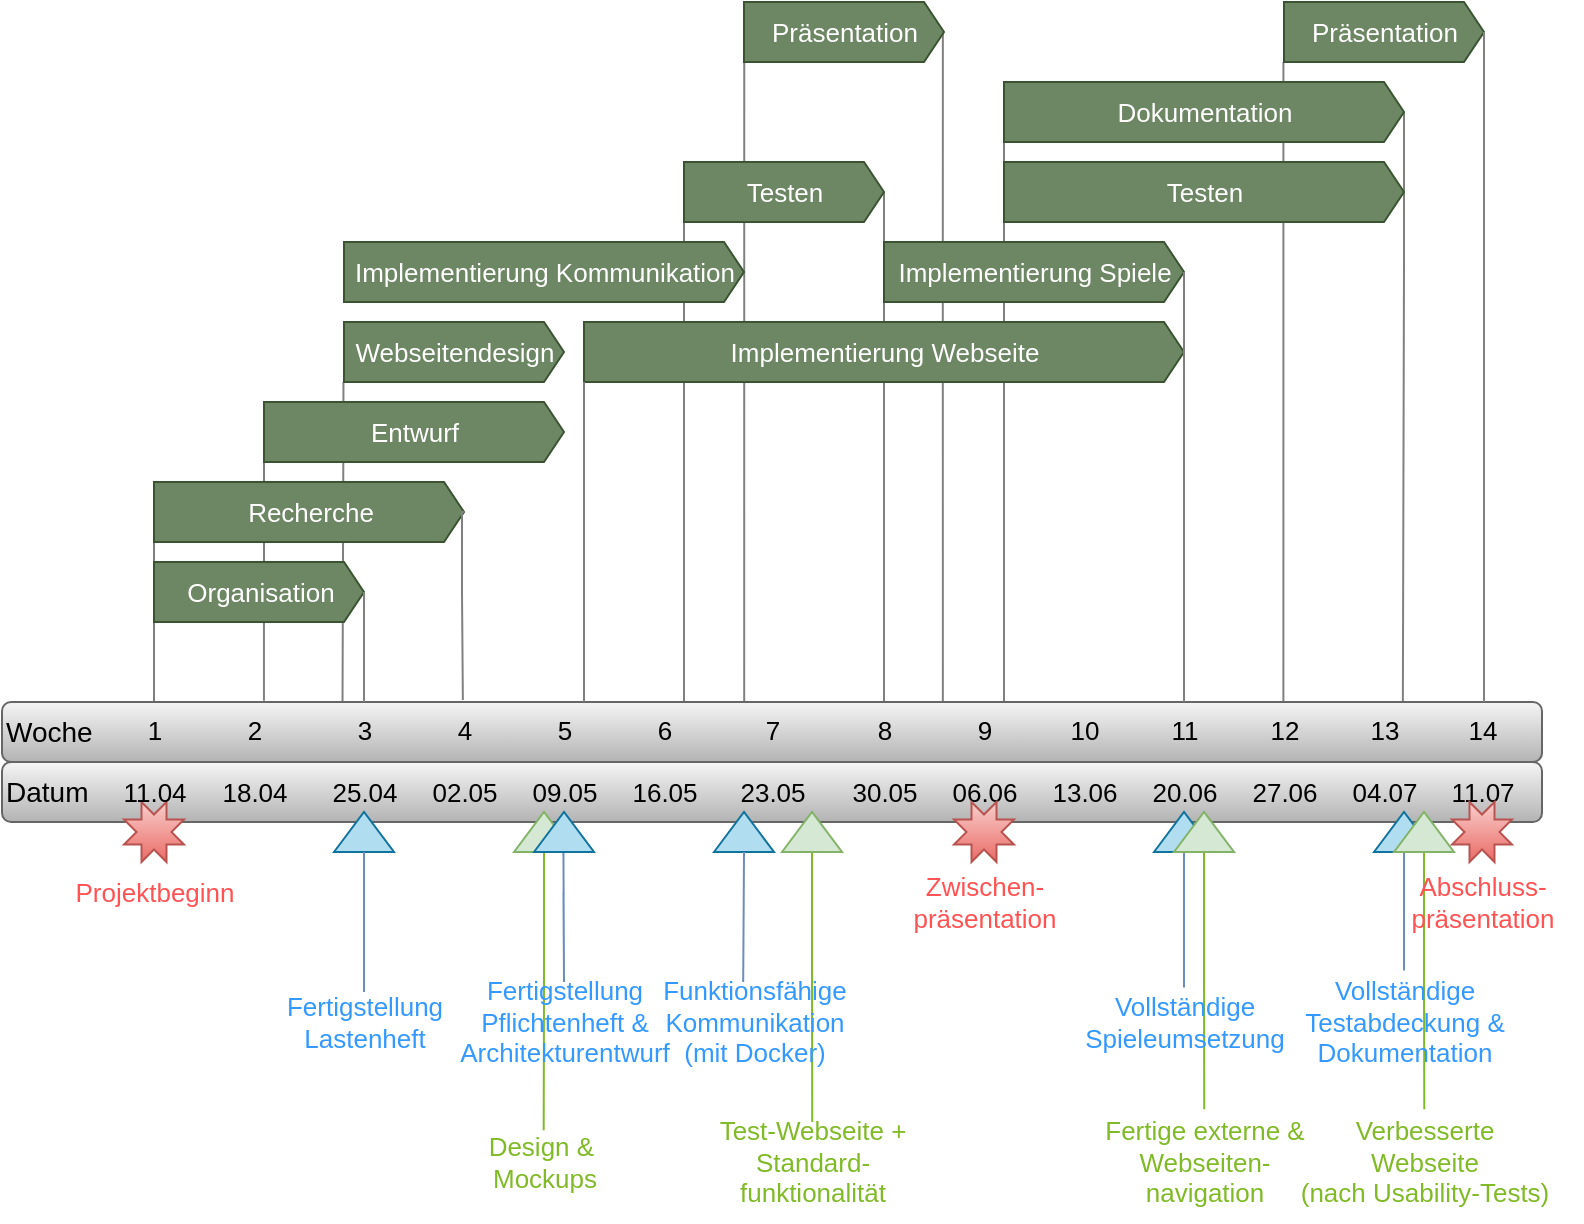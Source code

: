 <mxfile version="24.4.8" type="device">
  <diagram name="Seite-1" id="z0DCrYU8apStYery9Ikm">
    <mxGraphModel dx="1195" dy="628" grid="1" gridSize="10" guides="1" tooltips="1" connect="1" arrows="1" fold="1" page="1" pageScale="1" pageWidth="827" pageHeight="1169" math="0" shadow="0">
      <root>
        <mxCell id="0" />
        <mxCell id="1" parent="0" />
        <mxCell id="Ar2ikB2TclvATsd14L9x-163" style="edgeStyle=orthogonalEdgeStyle;rounded=0;orthogonalLoop=1;jettySize=auto;html=1;exitX=0;exitY=0.5;exitDx=0;exitDy=0;entryX=0.501;entryY=0.061;entryDx=0;entryDy=0;entryPerimeter=0;endArrow=none;endFill=0;fillColor=#d5e8d4;strokeColor=#80BA27;fontSize=13;" edge="1" parent="1" source="Ar2ikB2TclvATsd14L9x-237" target="Ar2ikB2TclvATsd14L9x-238">
          <mxGeometry relative="1" as="geometry" />
        </mxCell>
        <mxCell id="Ar2ikB2TclvATsd14L9x-164" style="edgeStyle=orthogonalEdgeStyle;rounded=0;orthogonalLoop=1;jettySize=auto;html=1;exitX=0;exitY=0.5;exitDx=0;exitDy=0;entryX=0.501;entryY=0.061;entryDx=0;entryDy=0;entryPerimeter=0;endArrow=none;endFill=0;fillColor=#d5e8d4;strokeColor=#80BA27;fontSize=13;" edge="1" parent="1" source="Ar2ikB2TclvATsd14L9x-230" target="Ar2ikB2TclvATsd14L9x-231">
          <mxGeometry relative="1" as="geometry" />
        </mxCell>
        <mxCell id="Ar2ikB2TclvATsd14L9x-165" style="edgeStyle=orthogonalEdgeStyle;rounded=0;orthogonalLoop=1;jettySize=auto;html=1;exitX=0;exitY=0.5;exitDx=0;exitDy=0;entryX=0.498;entryY=0.104;entryDx=0;entryDy=0;entryPerimeter=0;endArrow=none;endFill=0;fillColor=#d5e8d4;strokeColor=#80BA27;fontSize=13;" edge="1" parent="1" source="Ar2ikB2TclvATsd14L9x-228" target="Ar2ikB2TclvATsd14L9x-232">
          <mxGeometry relative="1" as="geometry" />
        </mxCell>
        <mxCell id="Ar2ikB2TclvATsd14L9x-166" style="edgeStyle=orthogonalEdgeStyle;rounded=0;orthogonalLoop=1;jettySize=auto;html=1;exitX=0;exitY=0.5;exitDx=0;exitDy=0;entryX=0.501;entryY=0.167;entryDx=0;entryDy=0;entryPerimeter=0;endArrow=none;endFill=0;fillColor=#d5e8d4;strokeColor=#80BA27;fontSize=13;" edge="1" parent="1" source="Ar2ikB2TclvATsd14L9x-227" target="Ar2ikB2TclvATsd14L9x-229">
          <mxGeometry relative="1" as="geometry" />
        </mxCell>
        <mxCell id="Ar2ikB2TclvATsd14L9x-167" style="edgeStyle=orthogonalEdgeStyle;rounded=0;orthogonalLoop=1;jettySize=auto;html=1;entryX=0.583;entryY=-0.011;entryDx=0;entryDy=0;entryPerimeter=0;startArrow=none;startFill=0;endArrow=none;endFill=0;strokeColor=#808080;exitX=0;exitY=0;exitDx=0;exitDy=30;exitPerimeter=0;" edge="1" parent="1" source="Ar2ikB2TclvATsd14L9x-203">
          <mxGeometry relative="1" as="geometry">
            <mxPoint x="731" y="1070" as="sourcePoint" />
            <mxPoint x="730.71" y="1200" as="targetPoint" />
            <Array as="points">
              <mxPoint x="791" y="1200" />
            </Array>
          </mxGeometry>
        </mxCell>
        <mxCell id="Ar2ikB2TclvATsd14L9x-168" style="edgeStyle=orthogonalEdgeStyle;rounded=0;orthogonalLoop=1;jettySize=auto;html=1;entryX=0.583;entryY=-0.011;entryDx=0;entryDy=0;entryPerimeter=0;startArrow=none;startFill=0;endArrow=none;endFill=0;strokeColor=#808080;exitX=1;exitY=0.5;exitDx=0;exitDy=0;exitPerimeter=0;" edge="1" parent="1" source="Ar2ikB2TclvATsd14L9x-203">
          <mxGeometry relative="1" as="geometry">
            <mxPoint x="891" y="960" as="sourcePoint" />
            <mxPoint x="891" y="1200" as="targetPoint" />
            <Array as="points">
              <mxPoint x="891" y="1010" />
              <mxPoint x="891" y="1010" />
            </Array>
          </mxGeometry>
        </mxCell>
        <mxCell id="Ar2ikB2TclvATsd14L9x-169" style="edgeStyle=orthogonalEdgeStyle;rounded=0;orthogonalLoop=1;jettySize=auto;html=1;entryX=0.583;entryY=-0.011;entryDx=0;entryDy=0;entryPerimeter=0;startArrow=none;startFill=0;endArrow=none;endFill=0;strokeColor=#808080;" edge="1" parent="1">
          <mxGeometry relative="1" as="geometry">
            <mxPoint x="951" y="920" as="sourcePoint" />
            <mxPoint x="951" y="1200" as="targetPoint" />
            <Array as="points">
              <mxPoint x="951" y="980" />
              <mxPoint x="951" y="980" />
            </Array>
          </mxGeometry>
        </mxCell>
        <mxCell id="Ar2ikB2TclvATsd14L9x-170" style="edgeStyle=orthogonalEdgeStyle;rounded=0;orthogonalLoop=1;jettySize=auto;html=1;entryX=0.993;entryY=0.017;entryDx=0;entryDy=0;entryPerimeter=0;startArrow=none;startFill=0;endArrow=none;endFill=0;strokeColor=#808080;exitX=0;exitY=0;exitDx=0;exitDy=30;exitPerimeter=0;" edge="1" parent="1">
          <mxGeometry relative="1" as="geometry">
            <mxPoint x="1090.71" y="880" as="sourcePoint" />
            <mxPoint x="1090.71" y="1201" as="targetPoint" />
            <Array as="points">
              <mxPoint x="1090.71" y="1200" />
            </Array>
          </mxGeometry>
        </mxCell>
        <mxCell id="Ar2ikB2TclvATsd14L9x-171" style="edgeStyle=orthogonalEdgeStyle;rounded=0;orthogonalLoop=1;jettySize=auto;html=1;entryX=0.583;entryY=-0.011;entryDx=0;entryDy=0;entryPerimeter=0;startArrow=none;startFill=0;endArrow=none;endFill=0;strokeColor=#808080;exitX=1;exitY=0.5;exitDx=0;exitDy=0;exitPerimeter=0;" edge="1" parent="1" source="Ar2ikB2TclvATsd14L9x-207">
          <mxGeometry relative="1" as="geometry">
            <mxPoint x="1151" y="910" as="sourcePoint" />
            <mxPoint x="1150.43" y="1200" as="targetPoint" />
            <Array as="points">
              <mxPoint x="1151" y="980" />
              <mxPoint x="1150" y="980" />
            </Array>
          </mxGeometry>
        </mxCell>
        <mxCell id="Ar2ikB2TclvATsd14L9x-172" style="edgeStyle=orthogonalEdgeStyle;rounded=0;orthogonalLoop=1;jettySize=auto;html=1;entryX=0.583;entryY=-0.011;entryDx=0;entryDy=0;entryPerimeter=0;startArrow=none;startFill=0;endArrow=none;endFill=0;strokeColor=#808080;exitX=1;exitY=0.5;exitDx=0;exitDy=0;exitPerimeter=0;" edge="1" parent="1">
          <mxGeometry relative="1" as="geometry">
            <mxPoint x="920.43" y="865" as="sourcePoint" />
            <mxPoint x="920.43" y="1200" as="targetPoint" />
            <Array as="points">
              <mxPoint x="920.43" y="980" />
              <mxPoint x="920.43" y="980" />
            </Array>
          </mxGeometry>
        </mxCell>
        <mxCell id="Ar2ikB2TclvATsd14L9x-173" style="edgeStyle=orthogonalEdgeStyle;rounded=0;orthogonalLoop=1;jettySize=auto;html=1;entryX=0.993;entryY=0.017;entryDx=0;entryDy=0;entryPerimeter=0;startArrow=none;startFill=0;endArrow=none;endFill=0;strokeColor=#808080;exitX=0;exitY=0;exitDx=0;exitDy=30;exitPerimeter=0;" edge="1" parent="1">
          <mxGeometry relative="1" as="geometry">
            <mxPoint x="821.13" y="880" as="sourcePoint" />
            <mxPoint x="820.71" y="1201.02" as="targetPoint" />
            <Array as="points">
              <mxPoint x="821.13" y="1200" />
            </Array>
          </mxGeometry>
        </mxCell>
        <mxCell id="Ar2ikB2TclvATsd14L9x-174" style="edgeStyle=orthogonalEdgeStyle;rounded=0;orthogonalLoop=1;jettySize=auto;html=1;entryX=0.321;entryY=-0.002;entryDx=0;entryDy=0;entryPerimeter=0;startArrow=none;startFill=0;endArrow=none;endFill=0;strokeColor=#808080;exitX=1;exitY=0.5;exitDx=0;exitDy=0;exitPerimeter=0;" edge="1" parent="1" target="Ar2ikB2TclvATsd14L9x-184">
          <mxGeometry relative="1" as="geometry">
            <mxPoint x="620.72" y="1040" as="sourcePoint" />
            <mxPoint x="620.43" y="1175" as="targetPoint" />
            <Array as="points">
              <mxPoint x="621" y="1066" />
            </Array>
          </mxGeometry>
        </mxCell>
        <mxCell id="Ar2ikB2TclvATsd14L9x-175" style="edgeStyle=orthogonalEdgeStyle;rounded=0;orthogonalLoop=1;jettySize=auto;html=1;entryX=0.583;entryY=-0.011;entryDx=0;entryDy=0;entryPerimeter=0;startArrow=none;startFill=0;endArrow=none;endFill=0;exitX=0;exitY=0;exitDx=0;exitDy=30;exitPerimeter=0;strokeColor=#808080;" edge="1" parent="1" source="Ar2ikB2TclvATsd14L9x-193">
          <mxGeometry relative="1" as="geometry">
            <mxPoint x="526" y="1144.97" as="sourcePoint" />
            <mxPoint x="526" y="1199.97" as="targetPoint" />
            <Array as="points" />
          </mxGeometry>
        </mxCell>
        <mxCell id="Ar2ikB2TclvATsd14L9x-176" style="edgeStyle=orthogonalEdgeStyle;rounded=0;orthogonalLoop=1;jettySize=auto;html=1;exitX=0;exitY=0;exitDx=0;exitDy=30;exitPerimeter=0;entryX=0.583;entryY=-0.011;entryDx=0;entryDy=0;entryPerimeter=0;startArrow=none;startFill=0;endArrow=none;endFill=0;strokeColor=#808080;" edge="1" parent="1" source="Ar2ikB2TclvATsd14L9x-195" target="Ar2ikB2TclvATsd14L9x-183">
          <mxGeometry relative="1" as="geometry" />
        </mxCell>
        <mxCell id="Ar2ikB2TclvATsd14L9x-177" value="&lt;div style=&quot;font-size: 13px;&quot; align=&quot;left&quot;&gt;&lt;font style=&quot;font-size: 14px;&quot;&gt;Woche&lt;/font&gt;&lt;/div&gt;" style="rounded=1;whiteSpace=wrap;html=1;align=left;strokeColor=#666666;fillColor=#f5f5f5;gradientColor=#b3b3b3;" vertex="1" parent="1">
          <mxGeometry x="450" y="1200" width="770" height="30" as="geometry" />
        </mxCell>
        <mxCell id="Ar2ikB2TclvATsd14L9x-178" value="&lt;div style=&quot;font-size: 13px;&quot; align=&quot;left&quot;&gt;&lt;font style=&quot;font-size: 14px;&quot;&gt;Datum&lt;/font&gt;&lt;/div&gt;" style="rounded=1;whiteSpace=wrap;html=1;align=left;fillColor=#f5f5f5;strokeColor=#666666;gradientColor=#b3b3b3;" vertex="1" parent="1">
          <mxGeometry x="450" y="1230" width="770" height="30" as="geometry" />
        </mxCell>
        <mxCell id="Ar2ikB2TclvATsd14L9x-179" value="" style="verticalLabelPosition=bottom;verticalAlign=top;html=1;shape=mxgraph.basic.8_point_star;fillColor=#f8cecc;gradientColor=#ea6b66;strokeColor=#b85450;" vertex="1" parent="1">
          <mxGeometry x="511" y="1250" width="30" height="30" as="geometry" />
        </mxCell>
        <mxCell id="Ar2ikB2TclvATsd14L9x-180" value="" style="triangle;whiteSpace=wrap;html=1;rotation=-90;fillColor=#b1ddf0;strokeColor=#10739e;" vertex="1" parent="1">
          <mxGeometry x="1031" y="1250" width="20" height="30" as="geometry" />
        </mxCell>
        <mxCell id="Ar2ikB2TclvATsd14L9x-181" value="&lt;div style=&quot;font-size: 13px;&quot;&gt;&lt;font style=&quot;font-size: 13px;&quot;&gt;1&lt;/font&gt;&lt;/div&gt;&lt;div style=&quot;font-size: 13px;&quot;&gt;&lt;font style=&quot;font-size: 13px;&quot;&gt;&lt;br&gt;&lt;/font&gt;&lt;/div&gt;&lt;div style=&quot;font-size: 13px;&quot;&gt;&lt;font style=&quot;font-size: 13px;&quot;&gt;11.04&lt;/font&gt;&lt;br&gt;&lt;/div&gt;" style="text;html=1;align=center;verticalAlign=middle;resizable=0;points=[];autosize=1;strokeColor=none;fillColor=none;" vertex="1" parent="1">
          <mxGeometry x="501" y="1200" width="50" height="60" as="geometry" />
        </mxCell>
        <mxCell id="Ar2ikB2TclvATsd14L9x-182" value="&lt;font color=&quot;#ff5353&quot; style=&quot;font-size: 13px;&quot;&gt;Projektbeginn&lt;/font&gt;" style="text;html=1;align=center;verticalAlign=middle;resizable=0;points=[];autosize=1;strokeColor=none;fillColor=none;fontSize=13;" vertex="1" parent="1">
          <mxGeometry x="476" y="1280" width="100" height="30" as="geometry" />
        </mxCell>
        <mxCell id="Ar2ikB2TclvATsd14L9x-183" value="&lt;div style=&quot;font-size: 13px;&quot;&gt;&lt;font style=&quot;font-size: 13px;&quot;&gt;2&lt;br&gt;&lt;/font&gt;&lt;/div&gt;&lt;div style=&quot;font-size: 13px;&quot;&gt;&lt;font style=&quot;font-size: 13px;&quot;&gt;&lt;br&gt;&lt;/font&gt;&lt;/div&gt;&lt;div style=&quot;font-size: 13px;&quot;&gt;&lt;font style=&quot;font-size: 13px;&quot;&gt;18.04&lt;/font&gt;&lt;br&gt;&lt;/div&gt;" style="text;html=1;align=center;verticalAlign=middle;resizable=0;points=[];autosize=1;strokeColor=none;fillColor=none;" vertex="1" parent="1">
          <mxGeometry x="546" y="1200" width="60" height="60" as="geometry" />
        </mxCell>
        <mxCell id="Ar2ikB2TclvATsd14L9x-184" value="&lt;div style=&quot;font-size: 13px;&quot;&gt;&lt;font style=&quot;font-size: 13px;&quot;&gt;3&lt;/font&gt;&lt;/div&gt;&lt;div style=&quot;font-size: 13px;&quot;&gt;&lt;font style=&quot;font-size: 13px;&quot;&gt;&lt;br&gt;&lt;/font&gt;&lt;/div&gt;&lt;div style=&quot;font-size: 13px;&quot;&gt;&lt;font style=&quot;font-size: 13px;&quot;&gt;&lt;font style=&quot;font-size: 13px;&quot;&gt;25.04&lt;/font&gt;&lt;font style=&quot;font-size: 13px;&quot;&gt;&lt;br&gt;&lt;/font&gt;&lt;/font&gt;&lt;/div&gt;" style="text;html=1;align=center;verticalAlign=middle;resizable=0;points=[];autosize=1;strokeColor=none;fillColor=none;" vertex="1" parent="1">
          <mxGeometry x="601" y="1200" width="60" height="60" as="geometry" />
        </mxCell>
        <mxCell id="Ar2ikB2TclvATsd14L9x-185" value="&lt;div style=&quot;font-size: 13px;&quot;&gt;&lt;font style=&quot;font-size: 13px;&quot;&gt;4&lt;/font&gt;&lt;/div&gt;&lt;div style=&quot;font-size: 13px;&quot;&gt;&lt;font style=&quot;font-size: 13px;&quot;&gt;&lt;br&gt;&lt;/font&gt;&lt;/div&gt;&lt;div style=&quot;font-size: 13px;&quot;&gt;&lt;font style=&quot;font-size: 13px;&quot;&gt;&lt;font style=&quot;font-size: 13px;&quot;&gt;02.05&lt;/font&gt;&lt;font style=&quot;font-size: 13px;&quot;&gt;&lt;br&gt;&lt;/font&gt;&lt;/font&gt;&lt;/div&gt;" style="text;html=1;align=center;verticalAlign=middle;resizable=0;points=[];autosize=1;strokeColor=none;fillColor=none;" vertex="1" parent="1">
          <mxGeometry x="651" y="1200" width="60" height="60" as="geometry" />
        </mxCell>
        <mxCell id="Ar2ikB2TclvATsd14L9x-186" value="&lt;div style=&quot;font-size: 13px;&quot;&gt;&lt;font style=&quot;font-size: 13px;&quot;&gt;5&lt;/font&gt;&lt;/div&gt;&lt;div style=&quot;font-size: 13px;&quot;&gt;&lt;font style=&quot;font-size: 13px;&quot;&gt;&lt;br&gt;&lt;/font&gt;&lt;/div&gt;&lt;div style=&quot;font-size: 13px;&quot;&gt;&lt;font style=&quot;font-size: 13px;&quot;&gt;&lt;font style=&quot;font-size: 13px;&quot;&gt;09.05&lt;/font&gt;&lt;font style=&quot;font-size: 13px;&quot;&gt;&lt;br&gt;&lt;/font&gt;&lt;/font&gt;&lt;/div&gt;" style="text;html=1;align=center;verticalAlign=middle;resizable=0;points=[];autosize=1;strokeColor=none;fillColor=none;" vertex="1" parent="1">
          <mxGeometry x="701" y="1200" width="60" height="60" as="geometry" />
        </mxCell>
        <mxCell id="Ar2ikB2TclvATsd14L9x-187" value="&lt;font style=&quot;font-size: 13px;&quot;&gt;6&lt;/font&gt;&lt;br&gt;&lt;div style=&quot;font-size: 13px;&quot;&gt;&lt;font style=&quot;font-size: 13px;&quot;&gt;&lt;br&gt;&lt;/font&gt;&lt;/div&gt;&lt;div style=&quot;font-size: 13px;&quot;&gt;&lt;font style=&quot;font-size: 13px;&quot;&gt;&lt;font style=&quot;font-size: 13px;&quot;&gt;16.05&lt;/font&gt;&lt;font style=&quot;font-size: 13px;&quot;&gt;&lt;br&gt;&lt;/font&gt;&lt;/font&gt;&lt;/div&gt;" style="text;html=1;align=center;verticalAlign=middle;resizable=0;points=[];autosize=1;strokeColor=none;fillColor=none;" vertex="1" parent="1">
          <mxGeometry x="751" y="1200" width="60" height="60" as="geometry" />
        </mxCell>
        <mxCell id="Ar2ikB2TclvATsd14L9x-188" value="&lt;div style=&quot;font-size: 13px;&quot;&gt;7&lt;br&gt;&lt;/div&gt;&lt;div style=&quot;font-size: 13px;&quot;&gt;&lt;font style=&quot;font-size: 13px;&quot;&gt;&lt;br&gt;&lt;/font&gt;&lt;/div&gt;&lt;div style=&quot;font-size: 13px;&quot;&gt;&lt;font style=&quot;font-size: 13px;&quot;&gt;&lt;font style=&quot;font-size: 13px;&quot;&gt;23.05&lt;/font&gt;&lt;font style=&quot;font-size: 13px;&quot;&gt;&lt;br&gt;&lt;/font&gt;&lt;/font&gt;&lt;/div&gt;" style="text;html=1;align=center;verticalAlign=middle;resizable=0;points=[];autosize=1;strokeColor=none;fillColor=none;" vertex="1" parent="1">
          <mxGeometry x="805" y="1200" width="60" height="60" as="geometry" />
        </mxCell>
        <mxCell id="Ar2ikB2TclvATsd14L9x-189" value="&lt;div style=&quot;font-size: 13px;&quot;&gt;&lt;font style=&quot;font-size: 13px;&quot;&gt;8&lt;/font&gt;&lt;/div&gt;&lt;div style=&quot;font-size: 13px;&quot;&gt;&lt;font style=&quot;font-size: 13px;&quot;&gt;&lt;br&gt;&lt;/font&gt;&lt;/div&gt;&lt;div style=&quot;font-size: 13px;&quot;&gt;&lt;font style=&quot;font-size: 13px;&quot;&gt;&lt;font style=&quot;font-size: 13px;&quot;&gt;30.05&lt;/font&gt;&lt;font style=&quot;font-size: 13px;&quot;&gt;&lt;br&gt;&lt;/font&gt;&lt;/font&gt;&lt;/div&gt;" style="text;html=1;align=center;verticalAlign=middle;resizable=0;points=[];autosize=1;strokeColor=none;fillColor=none;" vertex="1" parent="1">
          <mxGeometry x="861" y="1200" width="60" height="60" as="geometry" />
        </mxCell>
        <mxCell id="Ar2ikB2TclvATsd14L9x-190" value="&lt;div style=&quot;font-size: 13px;&quot;&gt;&lt;font style=&quot;font-size: 13px;&quot;&gt;9&lt;/font&gt;&lt;/div&gt;&lt;div style=&quot;font-size: 13px;&quot;&gt;&lt;font style=&quot;font-size: 13px;&quot;&gt;&lt;br&gt;&lt;/font&gt;&lt;/div&gt;&lt;div style=&quot;font-size: 13px;&quot;&gt;&lt;font style=&quot;font-size: 13px;&quot;&gt;&lt;font style=&quot;font-size: 13px;&quot;&gt;06.06&lt;/font&gt;&lt;font style=&quot;font-size: 13px;&quot;&gt;&lt;br&gt;&lt;/font&gt;&lt;/font&gt;&lt;/div&gt;" style="text;html=1;align=center;verticalAlign=middle;resizable=0;points=[];autosize=1;strokeColor=none;fillColor=none;" vertex="1" parent="1">
          <mxGeometry x="911" y="1200" width="60" height="60" as="geometry" />
        </mxCell>
        <mxCell id="Ar2ikB2TclvATsd14L9x-191" value="&lt;div style=&quot;font-size: 13px;&quot;&gt;&lt;font style=&quot;font-size: 13px;&quot;&gt;10&lt;/font&gt;&lt;/div&gt;&lt;div style=&quot;font-size: 13px;&quot;&gt;&lt;font style=&quot;font-size: 13px;&quot;&gt;&lt;br&gt;&lt;/font&gt;&lt;/div&gt;&lt;div style=&quot;font-size: 13px;&quot;&gt;&lt;font style=&quot;font-size: 13px;&quot;&gt;&lt;font style=&quot;font-size: 13px;&quot;&gt;13.06&lt;/font&gt;&lt;font style=&quot;font-size: 13px;&quot;&gt;&lt;br&gt;&lt;/font&gt;&lt;/font&gt;&lt;/div&gt;" style="text;html=1;align=center;verticalAlign=middle;resizable=0;points=[];autosize=1;strokeColor=none;fillColor=none;" vertex="1" parent="1">
          <mxGeometry x="961" y="1200" width="60" height="60" as="geometry" />
        </mxCell>
        <mxCell id="Ar2ikB2TclvATsd14L9x-192" value="" style="verticalLabelPosition=bottom;verticalAlign=top;html=1;shape=mxgraph.basic.8_point_star;fillColor=#f8cecc;gradientColor=#ea6b66;strokeColor=#b85450;" vertex="1" parent="1">
          <mxGeometry x="926" y="1250" width="30" height="30" as="geometry" />
        </mxCell>
        <mxCell id="Ar2ikB2TclvATsd14L9x-193" value="Recherche" style="html=1;shadow=0;dashed=0;align=center;verticalAlign=middle;shape=mxgraph.arrows2.arrow;dy=0;dx=10;notch=0;fillColor=#6d8764;fontColor=#ffffff;strokeColor=#3A5431;fontSize=13;" vertex="1" parent="1">
          <mxGeometry x="526" y="1090" width="155" height="30" as="geometry" />
        </mxCell>
        <mxCell id="Ar2ikB2TclvATsd14L9x-194" value="Organisation" style="html=1;shadow=0;dashed=0;align=center;verticalAlign=middle;shape=mxgraph.arrows2.arrow;dy=0;dx=10;notch=0;fillColor=#6d8764;fontColor=#ffffff;strokeColor=#3A5431;fontSize=13;" vertex="1" parent="1">
          <mxGeometry x="526" y="1130" width="105" height="30" as="geometry" />
        </mxCell>
        <mxCell id="Ar2ikB2TclvATsd14L9x-195" value="Entwurf" style="html=1;shadow=0;dashed=0;align=center;verticalAlign=middle;shape=mxgraph.arrows2.arrow;dy=0;dx=10;notch=0;fillColor=#6d8764;fontColor=#ffffff;strokeColor=#3A5431;fontSize=13;" vertex="1" parent="1">
          <mxGeometry x="581" y="1050" width="150" height="30" as="geometry" />
        </mxCell>
        <mxCell id="Ar2ikB2TclvATsd14L9x-196" style="edgeStyle=orthogonalEdgeStyle;rounded=0;orthogonalLoop=1;jettySize=auto;html=1;entryX=0.583;entryY=-0.011;entryDx=0;entryDy=0;entryPerimeter=0;startArrow=none;startFill=0;endArrow=none;endFill=0;strokeColor=#808080;exitX=1;exitY=0.5;exitDx=0;exitDy=0;exitPerimeter=0;" edge="1" parent="1" source="Ar2ikB2TclvATsd14L9x-193">
          <mxGeometry relative="1" as="geometry">
            <mxPoint x="680" y="1150" as="sourcePoint" />
            <mxPoint x="680.43" y="1199" as="targetPoint" />
            <Array as="points">
              <mxPoint x="680" y="1145" />
              <mxPoint x="680" y="1180" />
            </Array>
          </mxGeometry>
        </mxCell>
        <mxCell id="Ar2ikB2TclvATsd14L9x-197" style="edgeStyle=orthogonalEdgeStyle;rounded=0;orthogonalLoop=1;jettySize=auto;html=1;startArrow=none;startFill=0;endArrow=none;endFill=0;exitX=1;exitY=0.5;exitDx=0;exitDy=0;exitPerimeter=0;strokeColor=#808080;" edge="1" parent="1" source="Ar2ikB2TclvATsd14L9x-194">
          <mxGeometry relative="1" as="geometry">
            <mxPoint x="631" y="1140" as="sourcePoint" />
            <mxPoint x="631" y="1200" as="targetPoint" />
            <Array as="points">
              <mxPoint x="631" y="1160" />
              <mxPoint x="631" y="1160" />
            </Array>
          </mxGeometry>
        </mxCell>
        <mxCell id="Ar2ikB2TclvATsd14L9x-198" value="" style="triangle;whiteSpace=wrap;html=1;rotation=-90;fillColor=#b1ddf0;strokeColor=#10739e;" vertex="1" parent="1">
          <mxGeometry x="621" y="1250" width="20" height="30" as="geometry" />
        </mxCell>
        <mxCell id="Ar2ikB2TclvATsd14L9x-199" value="Implementierung Kommunikation" style="html=1;shadow=0;dashed=0;align=center;verticalAlign=middle;shape=mxgraph.arrows2.arrow;dy=0;dx=10;notch=0;fillColor=#6d8764;fontColor=#ffffff;strokeColor=#3A5431;fontSize=13;" vertex="1" parent="1">
          <mxGeometry x="621" y="970" width="200" height="30" as="geometry" />
        </mxCell>
        <mxCell id="Ar2ikB2TclvATsd14L9x-200" value="Implementierung Spiele" style="html=1;shadow=0;dashed=0;align=center;verticalAlign=middle;shape=mxgraph.arrows2.arrow;dy=0;dx=10;notch=0;fillColor=#6d8764;fontColor=#ffffff;strokeColor=#3A5431;fontSize=13;" vertex="1" parent="1">
          <mxGeometry x="891" y="970" width="150" height="30" as="geometry" />
        </mxCell>
        <mxCell id="Ar2ikB2TclvATsd14L9x-201" value="Webseitendesign" style="html=1;shadow=0;dashed=0;align=center;verticalAlign=middle;shape=mxgraph.arrows2.arrow;dy=0;dx=10;notch=0;fillColor=#6d8764;fontColor=#ffffff;strokeColor=#3A5431;fontSize=13;" vertex="1" parent="1">
          <mxGeometry x="621" y="1010" width="110" height="30" as="geometry" />
        </mxCell>
        <mxCell id="Ar2ikB2TclvATsd14L9x-202" value="Präsentation" style="html=1;shadow=0;dashed=0;align=center;verticalAlign=middle;shape=mxgraph.arrows2.arrow;dy=0;dx=10;notch=0;fillColor=#6d8764;fontColor=#ffffff;strokeColor=#3A5431;fontSize=13;" vertex="1" parent="1">
          <mxGeometry x="821" y="850" width="100" height="30" as="geometry" />
        </mxCell>
        <mxCell id="Ar2ikB2TclvATsd14L9x-203" value="Testen" style="html=1;shadow=0;dashed=0;align=center;verticalAlign=middle;shape=mxgraph.arrows2.arrow;dy=0;dx=10;notch=0;fillColor=#6d8764;fontColor=#ffffff;strokeColor=#3A5431;fontSize=13;" vertex="1" parent="1">
          <mxGeometry x="791" y="930" width="100" height="30" as="geometry" />
        </mxCell>
        <mxCell id="Ar2ikB2TclvATsd14L9x-204" value="Implementierung Webseite" style="html=1;shadow=0;dashed=0;align=center;verticalAlign=middle;shape=mxgraph.arrows2.arrow;dy=0;dx=10;notch=0;fillColor=#6d8764;fontColor=#ffffff;strokeColor=#3A5431;fontSize=13;" vertex="1" parent="1">
          <mxGeometry x="741" y="1010" width="300" height="30" as="geometry" />
        </mxCell>
        <mxCell id="Ar2ikB2TclvATsd14L9x-205" style="edgeStyle=orthogonalEdgeStyle;rounded=0;orthogonalLoop=1;jettySize=auto;html=1;entryX=0.583;entryY=-0.011;entryDx=0;entryDy=0;entryPerimeter=0;startArrow=none;startFill=0;endArrow=none;endFill=0;strokeColor=#808080;" edge="1" parent="1">
          <mxGeometry relative="1" as="geometry">
            <mxPoint x="741" y="1040" as="sourcePoint" />
            <mxPoint x="741" y="1200" as="targetPoint" />
            <Array as="points">
              <mxPoint x="741.29" y="1091" />
            </Array>
          </mxGeometry>
        </mxCell>
        <mxCell id="Ar2ikB2TclvATsd14L9x-206" value="Testen" style="html=1;shadow=0;dashed=0;align=center;verticalAlign=middle;shape=mxgraph.arrows2.arrow;dy=0;dx=10;notch=0;fillColor=#6d8764;fontColor=#ffffff;strokeColor=#3A5431;fontSize=13;" vertex="1" parent="1">
          <mxGeometry x="951" y="930" width="200" height="30" as="geometry" />
        </mxCell>
        <mxCell id="Ar2ikB2TclvATsd14L9x-207" value="Dokumentation" style="html=1;shadow=0;dashed=0;align=center;verticalAlign=middle;shape=mxgraph.arrows2.arrow;dy=0;dx=10;notch=0;fillColor=#6d8764;fontColor=#ffffff;strokeColor=#3A5431;fontSize=13;" vertex="1" parent="1">
          <mxGeometry x="951" y="890" width="200" height="30" as="geometry" />
        </mxCell>
        <mxCell id="Ar2ikB2TclvATsd14L9x-208" value="&lt;div style=&quot;font-size: 13px;&quot;&gt;&lt;font style=&quot;font-size: 13px;&quot;&gt;11&lt;/font&gt;&lt;/div&gt;&lt;div style=&quot;font-size: 13px;&quot;&gt;&lt;font style=&quot;font-size: 13px;&quot;&gt;&lt;br&gt;&lt;/font&gt;&lt;/div&gt;&lt;div style=&quot;font-size: 13px;&quot;&gt;&lt;font style=&quot;font-size: 13px;&quot;&gt;&lt;font style=&quot;font-size: 13px;&quot;&gt;20.06&lt;/font&gt;&lt;font style=&quot;font-size: 13px;&quot;&gt;&lt;br&gt;&lt;/font&gt;&lt;/font&gt;&lt;/div&gt;" style="text;html=1;align=center;verticalAlign=middle;resizable=0;points=[];autosize=1;strokeColor=none;fillColor=none;" vertex="1" parent="1">
          <mxGeometry x="1011" y="1200" width="60" height="60" as="geometry" />
        </mxCell>
        <mxCell id="Ar2ikB2TclvATsd14L9x-209" value="&lt;div style=&quot;font-size: 13px;&quot;&gt;&lt;font style=&quot;font-size: 13px;&quot;&gt;12&lt;/font&gt;&lt;/div&gt;&lt;div style=&quot;font-size: 13px;&quot;&gt;&lt;font style=&quot;font-size: 13px;&quot;&gt;&lt;br&gt;&lt;/font&gt;&lt;/div&gt;&lt;div style=&quot;font-size: 13px;&quot;&gt;&lt;font style=&quot;font-size: 13px;&quot;&gt;&lt;font style=&quot;font-size: 13px;&quot;&gt;27.06&lt;/font&gt;&lt;font style=&quot;font-size: 13px;&quot;&gt;&lt;br&gt;&lt;/font&gt;&lt;/font&gt;&lt;/div&gt;" style="text;html=1;align=center;verticalAlign=middle;resizable=0;points=[];autosize=1;strokeColor=none;fillColor=none;" vertex="1" parent="1">
          <mxGeometry x="1061" y="1200" width="60" height="60" as="geometry" />
        </mxCell>
        <mxCell id="Ar2ikB2TclvATsd14L9x-210" value="&lt;div style=&quot;font-size: 13px;&quot;&gt;&lt;font style=&quot;font-size: 13px;&quot;&gt;13&lt;/font&gt;&lt;/div&gt;&lt;div style=&quot;font-size: 13px;&quot;&gt;&lt;font style=&quot;font-size: 13px;&quot;&gt;&lt;br&gt;&lt;/font&gt;&lt;/div&gt;&lt;div style=&quot;font-size: 13px;&quot;&gt;&lt;font style=&quot;font-size: 13px;&quot;&gt;&lt;font style=&quot;font-size: 13px;&quot;&gt;04.07&lt;/font&gt;&lt;font style=&quot;font-size: 13px;&quot;&gt;&lt;br&gt;&lt;/font&gt;&lt;/font&gt;&lt;/div&gt;" style="text;html=1;align=center;verticalAlign=middle;resizable=0;points=[];autosize=1;strokeColor=none;fillColor=none;" vertex="1" parent="1">
          <mxGeometry x="1111" y="1200" width="60" height="60" as="geometry" />
        </mxCell>
        <mxCell id="Ar2ikB2TclvATsd14L9x-211" value="&lt;div style=&quot;font-size: 13px;&quot;&gt;&lt;font style=&quot;font-size: 13px;&quot;&gt;14&lt;/font&gt;&lt;/div&gt;&lt;div style=&quot;font-size: 13px;&quot;&gt;&lt;font style=&quot;font-size: 13px;&quot;&gt;&lt;br&gt;&lt;/font&gt;&lt;/div&gt;&lt;div style=&quot;font-size: 13px;&quot;&gt;&lt;font style=&quot;font-size: 13px;&quot;&gt;&lt;font style=&quot;font-size: 13px;&quot;&gt;11.07&lt;/font&gt;&lt;font style=&quot;font-size: 13px;&quot;&gt;&lt;br&gt;&lt;/font&gt;&lt;/font&gt;&lt;/div&gt;" style="text;html=1;align=center;verticalAlign=middle;resizable=0;points=[];autosize=1;strokeColor=none;fillColor=none;" vertex="1" parent="1">
          <mxGeometry x="1165" y="1200" width="50" height="60" as="geometry" />
        </mxCell>
        <mxCell id="Ar2ikB2TclvATsd14L9x-212" value="" style="verticalLabelPosition=bottom;verticalAlign=top;html=1;shape=mxgraph.basic.8_point_star;fillColor=#f8cecc;gradientColor=#ea6b66;strokeColor=#b85450;" vertex="1" parent="1">
          <mxGeometry x="1175" y="1250" width="30" height="30" as="geometry" />
        </mxCell>
        <mxCell id="Ar2ikB2TclvATsd14L9x-213" value="Präsentation" style="html=1;shadow=0;dashed=0;align=center;verticalAlign=middle;shape=mxgraph.arrows2.arrow;dy=0;dx=10;notch=0;fillColor=#6d8764;fontColor=#ffffff;strokeColor=#3A5431;fontSize=13;" vertex="1" parent="1">
          <mxGeometry x="1091" y="850" width="100" height="30" as="geometry" />
        </mxCell>
        <mxCell id="Ar2ikB2TclvATsd14L9x-214" style="edgeStyle=orthogonalEdgeStyle;rounded=0;orthogonalLoop=1;jettySize=auto;html=1;entryX=0.583;entryY=-0.011;entryDx=0;entryDy=0;entryPerimeter=0;startArrow=none;startFill=0;endArrow=none;endFill=0;strokeColor=#808080;exitX=1;exitY=0.5;exitDx=0;exitDy=0;exitPerimeter=0;" edge="1" parent="1">
          <mxGeometry relative="1" as="geometry">
            <mxPoint x="1191" y="865" as="sourcePoint" />
            <mxPoint x="1191" y="1200" as="targetPoint" />
            <Array as="points">
              <mxPoint x="1191" y="980" />
              <mxPoint x="1191" y="980" />
            </Array>
          </mxGeometry>
        </mxCell>
        <mxCell id="Ar2ikB2TclvATsd14L9x-215" value="" style="triangle;whiteSpace=wrap;html=1;rotation=-90;fillColor=#b1ddf0;strokeColor=#10739e;" vertex="1" parent="1">
          <mxGeometry x="811" y="1250" width="20" height="30" as="geometry" />
        </mxCell>
        <mxCell id="Ar2ikB2TclvATsd14L9x-216" style="edgeStyle=orthogonalEdgeStyle;rounded=0;orthogonalLoop=1;jettySize=auto;html=1;entryX=0.583;entryY=-0.011;entryDx=0;entryDy=0;entryPerimeter=0;startArrow=none;startFill=0;endArrow=none;endFill=0;strokeColor=#808080;exitX=1;exitY=0.5;exitDx=0;exitDy=0;exitPerimeter=0;" edge="1" parent="1" source="Ar2ikB2TclvATsd14L9x-200">
          <mxGeometry relative="1" as="geometry">
            <mxPoint x="1041" y="865" as="sourcePoint" />
            <mxPoint x="1041" y="1200" as="targetPoint" />
            <Array as="points">
              <mxPoint x="1041" y="1040" />
              <mxPoint x="1041" y="1040" />
            </Array>
          </mxGeometry>
        </mxCell>
        <mxCell id="Ar2ikB2TclvATsd14L9x-217" value="&lt;div style=&quot;font-size: 13px;&quot;&gt;&lt;font color=&quot;#3399ff&quot; style=&quot;font-size: 13px;&quot;&gt;Fertigstellung&lt;/font&gt;&lt;/div&gt;&lt;div style=&quot;font-size: 13px;&quot;&gt;&lt;font color=&quot;#3399ff&quot; style=&quot;font-size: 13px;&quot;&gt;Lastenheft&lt;br style=&quot;font-size: 13px;&quot;&gt;&lt;/font&gt;&lt;/div&gt;" style="text;html=1;align=center;verticalAlign=middle;resizable=0;points=[];autosize=1;strokeColor=none;fillColor=none;fontSize=13;" vertex="1" parent="1">
          <mxGeometry x="581" y="1340" width="100" height="40" as="geometry" />
        </mxCell>
        <mxCell id="Ar2ikB2TclvATsd14L9x-218" value="&lt;div style=&quot;font-size: 13px;&quot;&gt;&lt;font color=&quot;#3399ff&quot; style=&quot;font-size: 13px;&quot;&gt;Fertigstellung&lt;/font&gt;&lt;/div&gt;&lt;div style=&quot;font-size: 13px;&quot;&gt;&lt;font color=&quot;#3399ff&quot; style=&quot;font-size: 13px;&quot;&gt;Pflichtenheft &amp;amp;&lt;/font&gt;&lt;/div&gt;&lt;div style=&quot;font-size: 13px;&quot;&gt;&lt;font color=&quot;#3399ff&quot; style=&quot;font-size: 13px;&quot;&gt;Architekturentwurf&lt;br style=&quot;font-size: 13px;&quot;&gt;&lt;/font&gt;&lt;/div&gt;" style="text;html=1;align=center;verticalAlign=middle;resizable=0;points=[];autosize=1;strokeColor=none;fillColor=none;fontSize=13;" vertex="1" parent="1">
          <mxGeometry x="666" y="1330" width="130" height="60" as="geometry" />
        </mxCell>
        <mxCell id="Ar2ikB2TclvATsd14L9x-219" value="&lt;div style=&quot;font-size: 13px;&quot;&gt;&lt;font color=&quot;#3399ff&quot; style=&quot;font-size: 13px;&quot;&gt;Funktionsfähige&lt;/font&gt;&lt;/div&gt;&lt;div style=&quot;font-size: 13px;&quot;&gt;&lt;font color=&quot;#3399ff&quot; style=&quot;font-size: 13px;&quot;&gt;Kommunikation&lt;/font&gt;&lt;/div&gt;&lt;div style=&quot;font-size: 13px;&quot;&gt;&lt;font color=&quot;#3399ff&quot; style=&quot;font-size: 13px;&quot;&gt;(mit Docker)&lt;br style=&quot;font-size: 13px;&quot;&gt;&lt;/font&gt;&lt;/div&gt;" style="text;html=1;align=center;verticalAlign=middle;resizable=0;points=[];autosize=1;strokeColor=none;fillColor=none;fontSize=13;" vertex="1" parent="1">
          <mxGeometry x="766" y="1330" width="120" height="60" as="geometry" />
        </mxCell>
        <mxCell id="Ar2ikB2TclvATsd14L9x-220" value="&lt;div style=&quot;font-size: 13px;&quot;&gt;&lt;font color=&quot;#ff5353&quot; style=&quot;font-size: 13px;&quot;&gt;Zwischen-&lt;/font&gt;&lt;/div&gt;&lt;div style=&quot;font-size: 13px;&quot;&gt;&lt;font color=&quot;#ff5353&quot; style=&quot;font-size: 13px;&quot;&gt;präsentation&lt;br style=&quot;font-size: 13px;&quot;&gt;&lt;/font&gt;&lt;/div&gt;" style="text;html=1;align=center;verticalAlign=middle;resizable=0;points=[];autosize=1;strokeColor=none;fillColor=none;fontSize=13;" vertex="1" parent="1">
          <mxGeometry x="891" y="1280" width="100" height="40" as="geometry" />
        </mxCell>
        <mxCell id="Ar2ikB2TclvATsd14L9x-221" value="&lt;div style=&quot;font-size: 13px;&quot;&gt;&lt;font color=&quot;#3399ff&quot; style=&quot;font-size: 13px;&quot;&gt;Vollständige&lt;/font&gt;&lt;/div&gt;&lt;div style=&quot;font-size: 13px;&quot;&gt;&lt;font color=&quot;#3399ff&quot; style=&quot;font-size: 13px;&quot;&gt;Spieleumsetzung&lt;/font&gt;&lt;/div&gt;" style="text;html=1;align=center;verticalAlign=middle;resizable=0;points=[];autosize=1;strokeColor=none;fillColor=none;fontSize=13;" vertex="1" parent="1">
          <mxGeometry x="981" y="1340" width="120" height="40" as="geometry" />
        </mxCell>
        <mxCell id="Ar2ikB2TclvATsd14L9x-222" value="&lt;div style=&quot;font-size: 13px;&quot;&gt;&lt;font color=&quot;#ff5353&quot; style=&quot;font-size: 13px;&quot;&gt;Abschluss-&lt;/font&gt;&lt;/div&gt;&lt;div style=&quot;font-size: 13px;&quot;&gt;&lt;font color=&quot;#ff5353&quot; style=&quot;font-size: 13px;&quot;&gt;präsentation&lt;br style=&quot;font-size: 13px;&quot;&gt;&lt;/font&gt;&lt;/div&gt;" style="text;html=1;align=center;verticalAlign=middle;resizable=0;points=[];autosize=1;strokeColor=none;fillColor=none;fontSize=13;" vertex="1" parent="1">
          <mxGeometry x="1140" y="1280" width="100" height="40" as="geometry" />
        </mxCell>
        <mxCell id="Ar2ikB2TclvATsd14L9x-223" value="" style="endArrow=none;html=1;rounded=0;entryX=0;entryY=0.5;entryDx=0;entryDy=0;exitX=0.5;exitY=0.125;exitDx=0;exitDy=0;exitPerimeter=0;fillColor=#dae8fc;gradientColor=#7ea6e0;strokeColor=#6c8ebf;fontSize=13;" edge="1" parent="1" source="Ar2ikB2TclvATsd14L9x-217" target="Ar2ikB2TclvATsd14L9x-198">
          <mxGeometry width="50" height="50" relative="1" as="geometry">
            <mxPoint x="831" y="1220" as="sourcePoint" />
            <mxPoint x="881" y="1170" as="targetPoint" />
          </mxGeometry>
        </mxCell>
        <mxCell id="Ar2ikB2TclvATsd14L9x-224" value="" style="endArrow=none;html=1;rounded=0;fillColor=#dae8fc;gradientColor=#7ea6e0;strokeColor=#6c8ebf;entryX=0;entryY=0.5;entryDx=0;entryDy=0;exitX=0.455;exitY=0.167;exitDx=0;exitDy=0;exitPerimeter=0;fontSize=13;" edge="1" parent="1" source="Ar2ikB2TclvATsd14L9x-219" target="Ar2ikB2TclvATsd14L9x-215">
          <mxGeometry width="50" height="50" relative="1" as="geometry">
            <mxPoint x="815" y="1290" as="sourcePoint" />
            <mxPoint x="781" y="1270" as="targetPoint" />
          </mxGeometry>
        </mxCell>
        <mxCell id="Ar2ikB2TclvATsd14L9x-225" value="" style="endArrow=none;html=1;rounded=0;entryX=0;entryY=0.5;entryDx=0;entryDy=0;fillColor=#dae8fc;gradientColor=#7ea6e0;strokeColor=#6c8ebf;exitX=0.5;exitY=0.07;exitDx=0;exitDy=0;exitPerimeter=0;fontSize=13;" edge="1" parent="1" source="Ar2ikB2TclvATsd14L9x-221" target="Ar2ikB2TclvATsd14L9x-180">
          <mxGeometry width="50" height="50" relative="1" as="geometry">
            <mxPoint x="1041" y="1300" as="sourcePoint" />
            <mxPoint x="1041" y="1280" as="targetPoint" />
          </mxGeometry>
        </mxCell>
        <mxCell id="Ar2ikB2TclvATsd14L9x-226" value="" style="endArrow=none;html=1;rounded=0;exitX=0.5;exitY=0.125;exitDx=0;exitDy=0;exitPerimeter=0;fillColor=#dae8fc;gradientColor=#7ea6e0;strokeColor=#6c8ebf;entryX=0;entryY=0.5;entryDx=0;entryDy=0;fontSize=13;" edge="1" parent="1">
          <mxGeometry width="50" height="50" relative="1" as="geometry">
            <mxPoint x="730.72" y="1295" as="sourcePoint" />
            <mxPoint x="730.72" y="1275" as="targetPoint" />
            <Array as="points">
              <mxPoint x="731" y="1340" />
            </Array>
          </mxGeometry>
        </mxCell>
        <mxCell id="Ar2ikB2TclvATsd14L9x-227" value="" style="triangle;whiteSpace=wrap;html=1;rotation=-90;fillColor=#d5e8d4;strokeColor=#82b366;" vertex="1" parent="1">
          <mxGeometry x="845" y="1250" width="20" height="30" as="geometry" />
        </mxCell>
        <mxCell id="Ar2ikB2TclvATsd14L9x-228" value="" style="triangle;whiteSpace=wrap;html=1;rotation=-90;fillColor=#d5e8d4;strokeColor=#82b366;" vertex="1" parent="1">
          <mxGeometry x="711" y="1250" width="20" height="30" as="geometry" />
        </mxCell>
        <mxCell id="Ar2ikB2TclvATsd14L9x-229" value="&lt;div style=&quot;font-size: 13px;&quot;&gt;&lt;font color=&quot;#80ba27&quot; style=&quot;font-size: 13px;&quot;&gt;Test-Webseite +&lt;br style=&quot;font-size: 13px;&quot;&gt;&lt;/font&gt;&lt;/div&gt;&lt;div style=&quot;font-size: 13px;&quot;&gt;&lt;font color=&quot;#80ba27&quot; style=&quot;font-size: 13px;&quot;&gt;Standard-&lt;/font&gt;&lt;/div&gt;&lt;div style=&quot;font-size: 13px;&quot;&gt;&lt;font color=&quot;#80ba27&quot; style=&quot;font-size: 13px;&quot;&gt;funktionalität&lt;br style=&quot;font-size: 13px;&quot;&gt;&lt;/font&gt;&lt;/div&gt;" style="text;html=1;align=center;verticalAlign=middle;resizable=0;points=[];autosize=1;strokeColor=none;fillColor=none;fontSize=13;" vertex="1" parent="1">
          <mxGeometry x="795" y="1400" width="120" height="60" as="geometry" />
        </mxCell>
        <mxCell id="Ar2ikB2TclvATsd14L9x-230" value="" style="triangle;whiteSpace=wrap;html=1;rotation=-90;fillColor=#d5e8d4;strokeColor=#82b366;" vertex="1" parent="1">
          <mxGeometry x="1041" y="1250" width="20" height="30" as="geometry" />
        </mxCell>
        <mxCell id="Ar2ikB2TclvATsd14L9x-231" value="&lt;div style=&quot;font-size: 13px;&quot;&gt;&lt;font color=&quot;#80ba27&quot; style=&quot;font-size: 13px;&quot;&gt;Fertige externe &amp;amp;&lt;/font&gt;&lt;/div&gt;&lt;div style=&quot;font-size: 13px;&quot;&gt;&lt;font color=&quot;#80ba27&quot; style=&quot;font-size: 13px;&quot;&gt;Webseiten-&lt;/font&gt;&lt;/div&gt;&lt;div style=&quot;font-size: 13px;&quot;&gt;&lt;font color=&quot;#80ba27&quot; style=&quot;font-size: 13px;&quot;&gt;navigation&lt;br style=&quot;font-size: 13px;&quot;&gt;&lt;/font&gt;&lt;/div&gt;" style="text;html=1;align=center;verticalAlign=middle;resizable=0;points=[];autosize=1;strokeColor=none;fillColor=none;fontSize=13;" vertex="1" parent="1">
          <mxGeometry x="991" y="1400" width="120" height="60" as="geometry" />
        </mxCell>
        <mxCell id="Ar2ikB2TclvATsd14L9x-232" value="&lt;div style=&quot;font-size: 13px;&quot;&gt;&lt;font color=&quot;#80ba27&quot; style=&quot;font-size: 13px;&quot;&gt;Design &amp;amp;&amp;nbsp;&lt;/font&gt;&lt;/div&gt;&lt;div style=&quot;font-size: 13px;&quot;&gt;&lt;font color=&quot;#80ba27&quot; style=&quot;font-size: 13px;&quot;&gt;Mockups&lt;/font&gt;&lt;/div&gt;" style="text;html=1;align=center;verticalAlign=middle;resizable=0;points=[];autosize=1;strokeColor=none;fillColor=none;fontSize=13;" vertex="1" parent="1">
          <mxGeometry x="681" y="1410" width="80" height="40" as="geometry" />
        </mxCell>
        <mxCell id="Ar2ikB2TclvATsd14L9x-233" value="" style="triangle;whiteSpace=wrap;html=1;rotation=-90;fillColor=#b1ddf0;strokeColor=#10739e;" vertex="1" parent="1">
          <mxGeometry x="721" y="1250" width="20" height="30" as="geometry" />
        </mxCell>
        <mxCell id="Ar2ikB2TclvATsd14L9x-234" value="" style="triangle;whiteSpace=wrap;html=1;rotation=-90;fillColor=#b1ddf0;strokeColor=#10739e;" vertex="1" parent="1">
          <mxGeometry x="1141" y="1250" width="20" height="30" as="geometry" />
        </mxCell>
        <mxCell id="Ar2ikB2TclvATsd14L9x-235" value="&lt;div style=&quot;font-size: 13px;&quot;&gt;&lt;font color=&quot;#3399ff&quot; style=&quot;font-size: 13px;&quot;&gt;Vollständige&lt;/font&gt;&lt;/div&gt;&lt;div style=&quot;font-size: 13px;&quot;&gt;&lt;font color=&quot;#3399ff&quot; style=&quot;font-size: 13px;&quot;&gt;Testabdeckung &amp;amp;&lt;/font&gt;&lt;/div&gt;&lt;div style=&quot;font-size: 13px;&quot;&gt;&lt;font color=&quot;#3399ff&quot; style=&quot;font-size: 13px;&quot;&gt;Dokumentation&lt;br style=&quot;font-size: 13px;&quot;&gt;&lt;/font&gt;&lt;/div&gt;" style="text;html=1;align=center;verticalAlign=middle;resizable=0;points=[];autosize=1;strokeColor=none;fillColor=none;fontSize=13;" vertex="1" parent="1">
          <mxGeometry x="1091" y="1330" width="120" height="60" as="geometry" />
        </mxCell>
        <mxCell id="Ar2ikB2TclvATsd14L9x-236" value="" style="endArrow=none;html=1;rounded=0;entryX=0;entryY=0.5;entryDx=0;entryDy=0;fillColor=#dae8fc;gradientColor=#7ea6e0;strokeColor=#6c8ebf;exitX=0.5;exitY=0.07;exitDx=0;exitDy=0;exitPerimeter=0;fontSize=13;" edge="1" parent="1" source="Ar2ikB2TclvATsd14L9x-235" target="Ar2ikB2TclvATsd14L9x-234">
          <mxGeometry width="50" height="50" relative="1" as="geometry">
            <mxPoint x="1151" y="1300" as="sourcePoint" />
            <mxPoint x="1151" y="1280" as="targetPoint" />
          </mxGeometry>
        </mxCell>
        <mxCell id="Ar2ikB2TclvATsd14L9x-237" value="" style="triangle;whiteSpace=wrap;html=1;rotation=-90;fillColor=#d5e8d4;strokeColor=#82b366;" vertex="1" parent="1">
          <mxGeometry x="1151" y="1250" width="20" height="30" as="geometry" />
        </mxCell>
        <mxCell id="Ar2ikB2TclvATsd14L9x-238" value="&lt;div style=&quot;font-size: 13px;&quot;&gt;&lt;font color=&quot;#80ba27&quot; style=&quot;font-size: 13px;&quot;&gt;Verbesserte&lt;/font&gt;&lt;/div&gt;&lt;div style=&quot;font-size: 13px;&quot;&gt;&lt;font color=&quot;#80ba27&quot; style=&quot;font-size: 13px;&quot;&gt;Webseite&lt;/font&gt;&lt;/div&gt;&lt;div style=&quot;font-size: 13px;&quot;&gt;&lt;font color=&quot;#80ba27&quot; style=&quot;font-size: 13px;&quot;&gt;(nach Usability-Tests)&lt;br style=&quot;font-size: 13px;&quot;&gt;&lt;/font&gt;&lt;/div&gt;" style="text;html=1;align=center;verticalAlign=middle;resizable=0;points=[];autosize=1;strokeColor=none;fillColor=none;fontSize=13;" vertex="1" parent="1">
          <mxGeometry x="1086" y="1400" width="150" height="60" as="geometry" />
        </mxCell>
      </root>
    </mxGraphModel>
  </diagram>
</mxfile>
